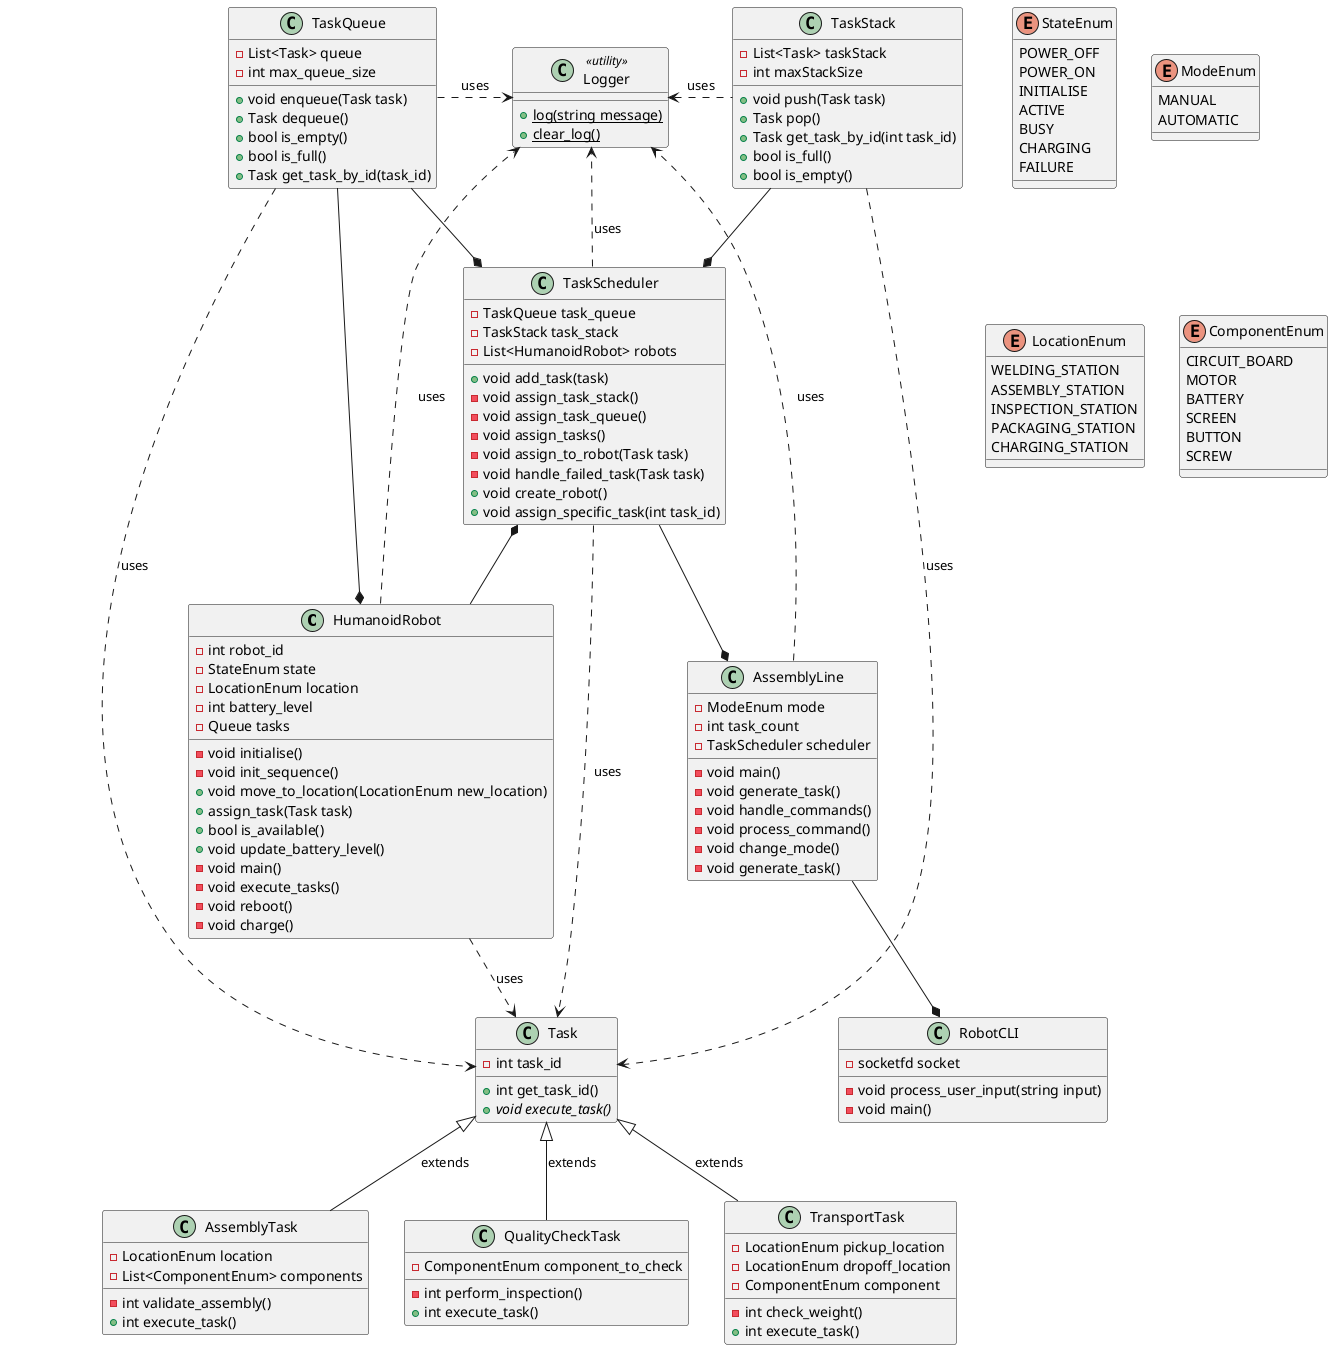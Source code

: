 @startuml class_diagram

class HumanoidRobot {
    '''''''''' Attributes '''''''''
    - int robot_id
    - StateEnum state
    - LocationEnum location
    - int battery_level
    - Queue tasks
    '''''''''' Operations '''''''''
    - void initialise()
    - void init_sequence()
    + void move_to_location(LocationEnum new_location)
    + assign_task(Task task)
    + bool is_available()
    + void update_battery_level()
    - void main()
    - void execute_tasks()
    - void reboot()
    - void charge()
}

class AssemblyLine {
    '''''''''' Attributes '''''''''
    - ModeEnum mode
    - int task_count
    - TaskScheduler scheduler
    '''''''''' Operations '''''''''
    - void main()
    - void generate_task()
    - void handle_commands()
    - void process_command()
    - void change_mode()
    - void generate_task()
}

'' The TaskScheduler is instantiated as an attribute of the AssemblyLine class
class TaskScheduler {
    '''''''''' Attributes '''''''''
    - TaskQueue task_queue
    - TaskStack task_stack
    - List<HumanoidRobot> robots
    '''''''''' Operations '''''''''
    + void add_task(task)
    - void assign_task_stack()
    - void assign_task_queue()
    - void assign_tasks()
    - void assign_to_robot(Task task)
    - void handle_failed_task(Task task)
    + void create_robot()
    + void assign_specific_task(int task_id)
}

class TaskStack {
    '''''''''' Attributes '''''''''
    - List<Task> taskStack
    - int maxStackSize
    '''''''''' Operations '''''''''
    + void push(Task task)
    + Task pop()
    + Task get_task_by_id(int task_id)
    + bool is_full()
    + bool is_empty()
}

class RobotCLI {
    '''''''''' Attributes '''''''''
    - socketfd socket
    '''''''''' Operations '''''''''
    - void process_user_input(string input)
    - void main()
}

class Logger <<utility>> {
    '''''''''' Operations '''''''''
    + {static} log(string message)
    + {static} clear_log()
}

enum StateEnum {
    POWER_OFF
    POWER_ON
    INITIALISE
    ACTIVE
    BUSY
    CHARGING
    FAILURE
}

enum ModeEnum {
    MANUAL
    AUTOMATIC
}

enum LocationEnum {
    WELDING_STATION
    ASSEMBLY_STATION
    INSPECTION_STATION
    PACKAGING_STATION
    CHARGING_STATION
}

enum ComponentEnum {
    CIRCUIT_BOARD
    MOTOR
    BATTERY
    SCREEN
    BUTTON
    SCREW
}

class TaskQueue {
    '''''''''' Attributes '''''''''
    - List<Task> queue
    - int max_queue_size
    '''''''''' Operations '''''''''
    + void enqueue(Task task)
    + Task dequeue()
    + bool is_empty()
    + bool is_full()
    + Task get_task_by_id(task_id)
}

class Task {
    '''''''''' Attributes '''''''''
    - int task_id
    '''''''''' Operations '''''''''
    + int get_task_id()
    + void {abstract} execute_task()
}

class AssemblyTask {
    '''''''''' Attributes '''''''''
    - LocationEnum location
    - List<ComponentEnum> components
    '''''''''' Operations '''''''''
    - int validate_assembly()
    + int execute_task()
}

class QualityCheckTask {
    '''''''''' Attributes '''''''''
    - ComponentEnum component_to_check
    '''''''''' Operations '''''''''
    - int perform_inspection()
    + int execute_task()
}

class TransportTask {
    '''''''''' Attributes '''''''''
    - LocationEnum pickup_location
    - LocationEnum dropoff_location
    - ComponentEnum component
    '''''''''' Operations '''''''''
    - int check_weight()
    + int execute_task()
}

' Extension
' All ___Task classes are an extension of the base Task type
Task <|-- AssemblyTask: extends
Task <|-- QualityCheckTask: extends
Task <|-- TransportTask: extends

' Implementation

' Composition
' The AssemblyLine class cannot exist without the RobotCLI class
AssemblyLine --* RobotCLI
' The TaskScheduler class cannot exist without the AssemblyLine class
TaskScheduler --* AssemblyLine
' The HumanoidRobot class cannot exist without the TaskScheduler class
HumanoidRobot -u-* TaskScheduler
' A TaskQueue cannot exist outside of the TaskScheduler or HumanoidRobot classes
TaskQueue --* TaskScheduler
TaskQueue --* HumanoidRobot
' A TaskStack cannot exist outside of the TaskScheduler class
TaskStack --* TaskScheduler

' Aggregation

' Dependency (strong)

' Dependency (weak)

AssemblyLine ..> Logger: uses

TaskScheduler ..> Task: uses
TaskScheduler ..> Logger: uses

HumanoidRobot ..> Task: uses
HumanoidRobot ..> Logger: uses

TaskQueue ..> Task: uses
TaskQueue .r.> Logger: uses

TaskStack ..> Task: uses
TaskStack .l.> Logger: uses

' '' RobotCLI depends on TaskScheduler, HumanoidRobot and ModeEnum
' RobotCLI --> TaskScheduler
' RobotCLI --> HumanoidRobot

' '' HumanoidRobot depends on all below
' HumanoidRobot --> ModeEnum
' HumanoidRobot --> LocationEnum
' HumanoidRobot --> StateEnum


' '' TransportTask depends on LocationEnum and ComponentEnum for its attributes
' TransportTask --> LocationEnum
' TransportTask --> ComponentEnum

' '' AssemblyTask depends on LocationEnum and ComponentEnum
' AssemblyTask --> LocationEnum
' AssemblyTask --> ComponentEnum

' '' QualityCheckTask depends on ComponentEnum
' QualityCheckTask --> ComponentEnum

' '' The TaskQueue cannot exist without the HumanoidRobot or TaskScheduler classes
' TaskQueue --* HumanoidRobot
' TaskQueue --* TaskScheduler

' '' AssemblyLine cannot exist without RobotCLI
' AssemblyLine --* RobotCLI

' '' TaskScheduler cannot exist without the AssemblyLine class
' TaskScheduler --* AssemblyLine
' '' TaskScheduler depends on Task and TaskStack
' TaskScheduler --> Task
' TaskScheduler --> TaskStack

' '' TaskStack depends on Task
' TaskStack --> Task

@enduml